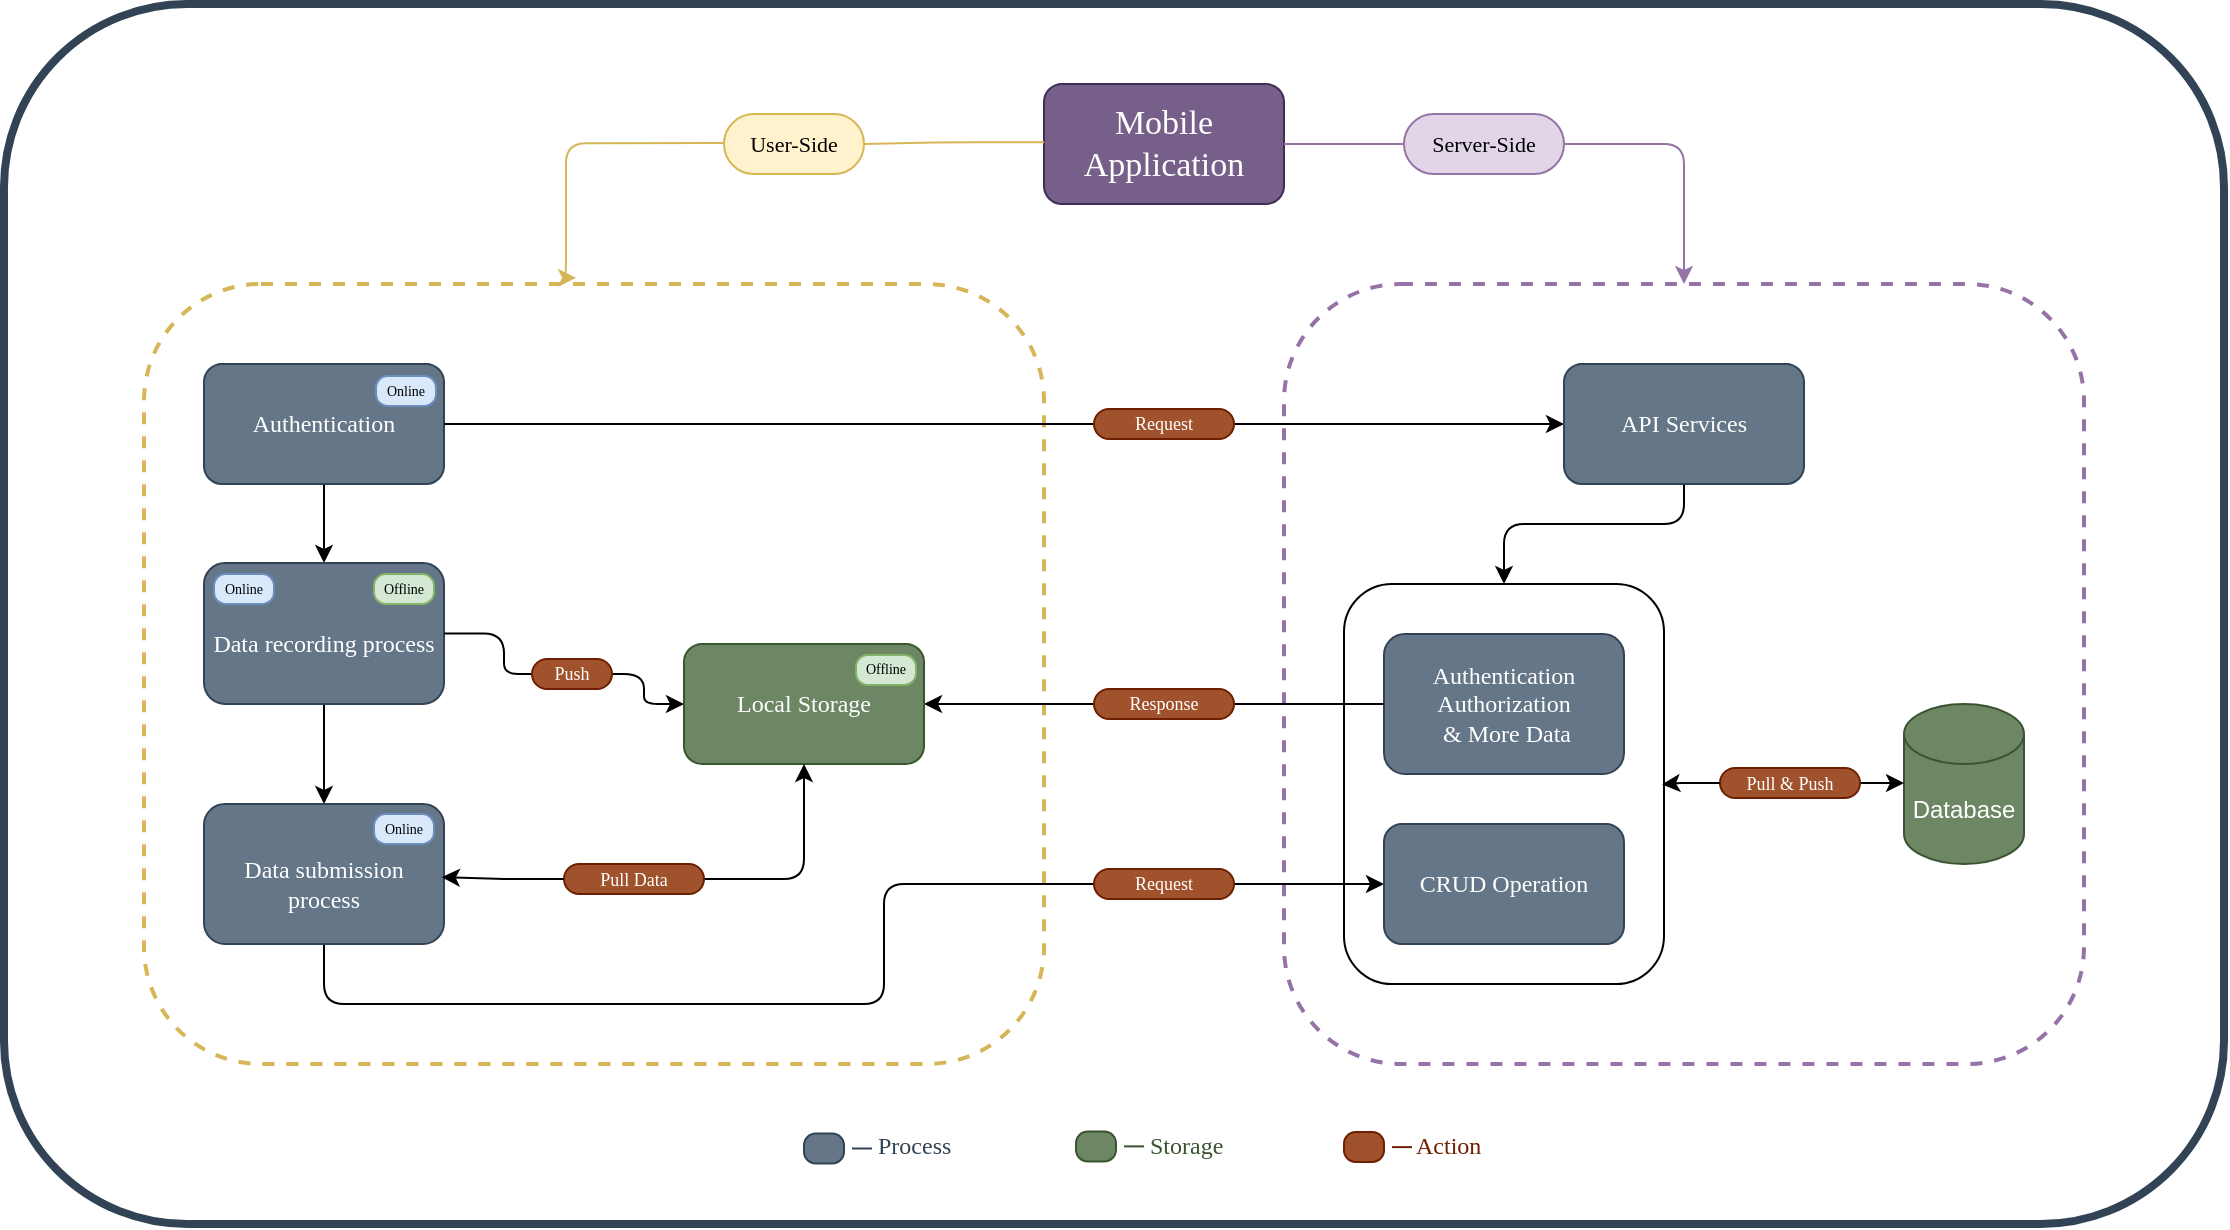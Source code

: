 <mxfile version="26.0.6">
  <diagram name="Page-1" id="-jsWknLSB2cgd7WFWsZX">
    <mxGraphModel dx="2359" dy="807" grid="1" gridSize="10" guides="1" tooltips="1" connect="1" arrows="1" fold="1" page="1" pageScale="1" pageWidth="850" pageHeight="1100" math="0" shadow="0">
      <root>
        <mxCell id="0" />
        <mxCell id="1" parent="0" />
        <mxCell id="3TScN3PvkGAsa4OGOtqx-119" value="" style="rounded=1;whiteSpace=wrap;html=1;fillColor=none;fontColor=#ffffff;strokeColor=#314354;strokeWidth=4;" vertex="1" parent="1">
          <mxGeometry x="-200" y="20" width="1110" height="610" as="geometry" />
        </mxCell>
        <mxCell id="3TScN3PvkGAsa4OGOtqx-5" value="" style="whiteSpace=wrap;html=1;fontFamily=K2D;fillColor=none;rounded=1;fontSource=https%3A%2F%2Ffonts.googleapis.com%2Fcss%3Ffamily%3DK2D;strokeColor=#9673a6;dashed=1;strokeWidth=2;" vertex="1" parent="1">
          <mxGeometry x="440" y="160" width="400" height="390" as="geometry" />
        </mxCell>
        <mxCell id="3TScN3PvkGAsa4OGOtqx-57" value="" style="whiteSpace=wrap;html=1;fontFamily=K2D;fillColor=none;rounded=1;fontSource=https%3A%2F%2Ffonts.googleapis.com%2Fcss%3Ffamily%3DK2D;" vertex="1" parent="1">
          <mxGeometry x="470" y="310" width="160" height="200" as="geometry" />
        </mxCell>
        <mxCell id="3TScN3PvkGAsa4OGOtqx-4" value="" style="edgeStyle=orthogonalEdgeStyle;rounded=1;orthogonalLoop=1;jettySize=auto;html=1;curved=0;exitX=0.001;exitY=0.485;exitDx=0;exitDy=0;exitPerimeter=0;entryX=0.48;entryY=-0.008;entryDx=0;entryDy=0;entryPerimeter=0;fillColor=#fff2cc;strokeColor=#d6b656;" edge="1" parent="1" source="3TScN3PvkGAsa4OGOtqx-71" target="3TScN3PvkGAsa4OGOtqx-3">
          <mxGeometry relative="1" as="geometry">
            <mxPoint x="280" y="30" as="sourcePoint" />
            <mxPoint x="80" y="150" as="targetPoint" />
            <Array as="points">
              <mxPoint x="81" y="89" />
            </Array>
          </mxGeometry>
        </mxCell>
        <mxCell id="3TScN3PvkGAsa4OGOtqx-6" value="" style="edgeStyle=orthogonalEdgeStyle;rounded=1;orthogonalLoop=1;jettySize=auto;html=1;curved=0;fillColor=#e1d5e7;strokeColor=#9673a6;" edge="1" parent="1" source="3TScN3PvkGAsa4OGOtqx-76" target="3TScN3PvkGAsa4OGOtqx-5">
          <mxGeometry relative="1" as="geometry">
            <Array as="points">
              <mxPoint x="640" y="90" />
            </Array>
          </mxGeometry>
        </mxCell>
        <mxCell id="3TScN3PvkGAsa4OGOtqx-1" value="Mobile Application" style="rounded=1;whiteSpace=wrap;html=1;fillColor=#76608a;fontFamily=K2D;fontSource=https%3A%2F%2Ffonts.googleapis.com%2Fcss%3Ffamily%3DK2D;fontColor=#ffffff;strokeColor=#432D57;fontSize=17;" vertex="1" parent="1">
          <mxGeometry x="320" y="60" width="120" height="60" as="geometry" />
        </mxCell>
        <mxCell id="3TScN3PvkGAsa4OGOtqx-3" value="" style="whiteSpace=wrap;html=1;fontFamily=K2D;fillColor=none;rounded=1;fontSource=https%3A%2F%2Ffonts.googleapis.com%2Fcss%3Ffamily%3DK2D;strokeColor=#d6b656;fillStyle=solid;dashed=1;strokeWidth=2;" vertex="1" parent="1">
          <mxGeometry x="-130" y="160" width="450" height="390" as="geometry" />
        </mxCell>
        <mxCell id="3TScN3PvkGAsa4OGOtqx-39" value="" style="edgeStyle=orthogonalEdgeStyle;rounded=0;orthogonalLoop=1;jettySize=auto;html=1;" edge="1" parent="1" source="3TScN3PvkGAsa4OGOtqx-15" target="3TScN3PvkGAsa4OGOtqx-38">
          <mxGeometry relative="1" as="geometry" />
        </mxCell>
        <mxCell id="3TScN3PvkGAsa4OGOtqx-40" style="edgeStyle=orthogonalEdgeStyle;rounded=0;orthogonalLoop=1;jettySize=auto;html=1;entryX=0;entryY=0.5;entryDx=0;entryDy=0;" edge="1" parent="1" source="3TScN3PvkGAsa4OGOtqx-80" target="3TScN3PvkGAsa4OGOtqx-14">
          <mxGeometry relative="1" as="geometry" />
        </mxCell>
        <mxCell id="3TScN3PvkGAsa4OGOtqx-15" value="&lt;meta charset=&quot;utf-8&quot;&gt;Authentication" style="rounded=1;whiteSpace=wrap;html=1;fontFamily=K2D;fontSource=https%3A%2F%2Ffonts.googleapis.com%2Fcss%3Ffamily%3DK2D;fillColor=#647687;fontColor=#ffffff;strokeColor=#314354;" vertex="1" parent="1">
          <mxGeometry x="-100" y="200" width="120" height="60" as="geometry" />
        </mxCell>
        <mxCell id="3TScN3PvkGAsa4OGOtqx-44" style="edgeStyle=orthogonalEdgeStyle;rounded=0;orthogonalLoop=1;jettySize=auto;html=1;" edge="1" parent="1" source="3TScN3PvkGAsa4OGOtqx-84" target="3TScN3PvkGAsa4OGOtqx-35">
          <mxGeometry relative="1" as="geometry" />
        </mxCell>
        <mxCell id="3TScN3PvkGAsa4OGOtqx-33" value="Authentication Authorization&lt;div&gt;&amp;nbsp;&amp;amp; More Data&lt;/div&gt;" style="rounded=1;whiteSpace=wrap;html=1;fontFamily=K2D;fontSource=https%3A%2F%2Ffonts.googleapis.com%2Fcss%3Ffamily%3DK2D;fillColor=#647687;fontColor=#ffffff;strokeColor=#314354;spacingTop=0;spacing=4;" vertex="1" parent="1">
          <mxGeometry x="490" y="335" width="120" height="70" as="geometry" />
        </mxCell>
        <mxCell id="3TScN3PvkGAsa4OGOtqx-35" value="Local Storage" style="rounded=1;whiteSpace=wrap;html=1;fontFamily=K2D;fontSource=https%3A%2F%2Ffonts.googleapis.com%2Fcss%3Ffamily%3DK2D;fillColor=#6d8764;fontColor=#ffffff;strokeColor=#3A5431;" vertex="1" parent="1">
          <mxGeometry x="140" y="340" width="120" height="60" as="geometry" />
        </mxCell>
        <mxCell id="3TScN3PvkGAsa4OGOtqx-48" style="edgeStyle=orthogonalEdgeStyle;rounded=1;orthogonalLoop=1;jettySize=auto;html=1;curved=0;exitX=0.5;exitY=1;exitDx=0;exitDy=0;" edge="1" parent="1" source="3TScN3PvkGAsa4OGOtqx-95" target="3TScN3PvkGAsa4OGOtqx-35">
          <mxGeometry relative="1" as="geometry">
            <Array as="points">
              <mxPoint x="84" y="355" />
              <mxPoint x="120" y="355" />
              <mxPoint x="120" y="370" />
            </Array>
          </mxGeometry>
        </mxCell>
        <mxCell id="3TScN3PvkGAsa4OGOtqx-50" value="" style="edgeStyle=orthogonalEdgeStyle;rounded=0;orthogonalLoop=1;jettySize=auto;html=1;" edge="1" parent="1" source="3TScN3PvkGAsa4OGOtqx-38" target="3TScN3PvkGAsa4OGOtqx-49">
          <mxGeometry relative="1" as="geometry" />
        </mxCell>
        <mxCell id="3TScN3PvkGAsa4OGOtqx-38" value="Data recording process" style="whiteSpace=wrap;html=1;fontFamily=K2D;fillColor=#647687;rounded=1;fontSource=https%3A%2F%2Ffonts.googleapis.com%2Fcss%3Ffamily%3DK2D;spacingBottom=0;spacingTop=10;fontColor=#ffffff;strokeColor=#314354;" vertex="1" parent="1">
          <mxGeometry x="-100" y="299.5" width="120" height="70.5" as="geometry" />
        </mxCell>
        <mxCell id="3TScN3PvkGAsa4OGOtqx-58" style="edgeStyle=orthogonalEdgeStyle;rounded=1;orthogonalLoop=1;jettySize=auto;html=1;entryX=0.5;entryY=0;entryDx=0;entryDy=0;curved=0;" edge="1" parent="1" source="3TScN3PvkGAsa4OGOtqx-14" target="3TScN3PvkGAsa4OGOtqx-57">
          <mxGeometry relative="1" as="geometry">
            <Array as="points">
              <mxPoint x="640" y="280" />
              <mxPoint x="550" y="280" />
            </Array>
          </mxGeometry>
        </mxCell>
        <mxCell id="3TScN3PvkGAsa4OGOtqx-14" value="API Services" style="rounded=1;whiteSpace=wrap;html=1;fontFamily=K2D;fontSource=https%3A%2F%2Ffonts.googleapis.com%2Fcss%3Ffamily%3DK2D;fillColor=#647687;fontColor=#ffffff;strokeColor=#314354;" vertex="1" parent="1">
          <mxGeometry x="580" y="200" width="120" height="60" as="geometry" />
        </mxCell>
        <mxCell id="3TScN3PvkGAsa4OGOtqx-51" style="edgeStyle=orthogonalEdgeStyle;rounded=1;orthogonalLoop=1;jettySize=auto;html=1;entryX=0.5;entryY=1;entryDx=0;entryDy=0;startArrow=none;startFill=0;curved=0;exitX=1;exitY=0.5;exitDx=0;exitDy=0;" edge="1" parent="1" source="3TScN3PvkGAsa4OGOtqx-91" target="3TScN3PvkGAsa4OGOtqx-35">
          <mxGeometry relative="1" as="geometry" />
        </mxCell>
        <mxCell id="3TScN3PvkGAsa4OGOtqx-55" style="edgeStyle=orthogonalEdgeStyle;rounded=1;orthogonalLoop=1;jettySize=auto;html=1;entryX=0;entryY=0.5;entryDx=0;entryDy=0;curved=0;exitX=0.5;exitY=1;exitDx=0;exitDy=0;" edge="1" parent="1" source="3TScN3PvkGAsa4OGOtqx-49" target="3TScN3PvkGAsa4OGOtqx-53">
          <mxGeometry relative="1" as="geometry">
            <Array as="points">
              <mxPoint x="-40" y="520" />
              <mxPoint x="240" y="520" />
              <mxPoint x="240" y="460" />
            </Array>
          </mxGeometry>
        </mxCell>
        <mxCell id="3TScN3PvkGAsa4OGOtqx-56" value="Request" style="edgeLabel;html=1;align=center;verticalAlign=middle;resizable=0;points=[];fontFamily=K2D;fontSource=https%3A%2F%2Ffonts.googleapis.com%2Fcss%3Ffamily%3DK2D;" vertex="1" connectable="0" parent="3TScN3PvkGAsa4OGOtqx-55">
          <mxGeometry x="0.627" y="1" relative="1" as="geometry">
            <mxPoint x="-1" y="-1" as="offset" />
          </mxGeometry>
        </mxCell>
        <mxCell id="3TScN3PvkGAsa4OGOtqx-49" value="Data submission process" style="whiteSpace=wrap;html=1;fontFamily=K2D;fillColor=#647687;rounded=1;fontSource=https%3A%2F%2Ffonts.googleapis.com%2Fcss%3Ffamily%3DK2D;spacingTop=10;fontColor=#ffffff;strokeColor=#314354;" vertex="1" parent="1">
          <mxGeometry x="-100" y="420" width="120" height="70" as="geometry" />
        </mxCell>
        <mxCell id="3TScN3PvkGAsa4OGOtqx-53" value="CRUD Operation" style="whiteSpace=wrap;html=1;fontFamily=K2D;fillColor=#647687;rounded=1;fontSource=https%3A%2F%2Ffonts.googleapis.com%2Fcss%3Ffamily%3DK2D;fontColor=#ffffff;strokeColor=#314354;" vertex="1" parent="1">
          <mxGeometry x="490" y="430" width="120" height="60" as="geometry" />
        </mxCell>
        <mxCell id="3TScN3PvkGAsa4OGOtqx-60" value="Database" style="shape=cylinder3;whiteSpace=wrap;html=1;boundedLbl=1;backgroundOutline=1;size=15;fillColor=#6d8764;fontColor=#ffffff;strokeColor=#3A5431;" vertex="1" parent="1">
          <mxGeometry x="750" y="370" width="60" height="80" as="geometry" />
        </mxCell>
        <mxCell id="3TScN3PvkGAsa4OGOtqx-64" value="&lt;font&gt;Offline&lt;/font&gt;" style="rounded=1;whiteSpace=wrap;html=1;fontFamily=K2D;fontSource=https%3A%2F%2Ffonts.googleapis.com%2Fcss%3Ffamily%3DK2D;fillColor=#d5e8d4;arcSize=39;verticalAlign=middle;spacingBottom=0;fontSize=7;strokeColor=#82b366;" vertex="1" parent="1">
          <mxGeometry x="226" y="345.5" width="30" height="15" as="geometry" />
        </mxCell>
        <mxCell id="3TScN3PvkGAsa4OGOtqx-66" value="&lt;font&gt;Online&lt;/font&gt;" style="rounded=1;whiteSpace=wrap;html=1;fontFamily=K2D;fontSource=https%3A%2F%2Ffonts.googleapis.com%2Fcss%3Ffamily%3DK2D;fillColor=#dae8fc;arcSize=39;verticalAlign=middle;spacingBottom=0;fontSize=7;strokeColor=#6c8ebf;" vertex="1" parent="1">
          <mxGeometry x="-14" y="206" width="30" height="15" as="geometry" />
        </mxCell>
        <mxCell id="3TScN3PvkGAsa4OGOtqx-68" value="&lt;font&gt;Online&lt;/font&gt;" style="rounded=1;whiteSpace=wrap;html=1;fontFamily=K2D;fontSource=https%3A%2F%2Ffonts.googleapis.com%2Fcss%3Ffamily%3DK2D;fillColor=#dae8fc;arcSize=39;verticalAlign=middle;spacingBottom=0;fontSize=7;strokeColor=#6c8ebf;" vertex="1" parent="1">
          <mxGeometry x="-15" y="425" width="30" height="15" as="geometry" />
        </mxCell>
        <mxCell id="3TScN3PvkGAsa4OGOtqx-69" value="&lt;font&gt;Online&lt;/font&gt;" style="rounded=1;whiteSpace=wrap;html=1;fontFamily=K2D;fontSource=https%3A%2F%2Ffonts.googleapis.com%2Fcss%3Ffamily%3DK2D;fillColor=#dae8fc;arcSize=39;verticalAlign=middle;spacingBottom=0;fontSize=7;strokeColor=#6c8ebf;" vertex="1" parent="1">
          <mxGeometry x="-95" y="305" width="30" height="15" as="geometry" />
        </mxCell>
        <mxCell id="3TScN3PvkGAsa4OGOtqx-70" value="&lt;font&gt;Offline&lt;/font&gt;" style="rounded=1;whiteSpace=wrap;html=1;fontFamily=K2D;fontSource=https%3A%2F%2Ffonts.googleapis.com%2Fcss%3Ffamily%3DK2D;fillColor=#d5e8d4;arcSize=39;verticalAlign=middle;spacingBottom=0;fontSize=7;strokeColor=#82b366;" vertex="1" parent="1">
          <mxGeometry x="-15" y="305" width="30" height="15" as="geometry" />
        </mxCell>
        <mxCell id="3TScN3PvkGAsa4OGOtqx-73" value="" style="edgeStyle=orthogonalEdgeStyle;rounded=1;orthogonalLoop=1;jettySize=auto;html=1;curved=0;exitX=0.001;exitY=0.485;exitDx=0;exitDy=0;exitPerimeter=0;entryX=1;entryY=0.5;entryDx=0;entryDy=0;endArrow=none;endFill=0;fillColor=#fff2cc;strokeColor=#d6b656;" edge="1" parent="1" source="3TScN3PvkGAsa4OGOtqx-1" target="3TScN3PvkGAsa4OGOtqx-71">
          <mxGeometry relative="1" as="geometry">
            <mxPoint x="320" y="89" as="sourcePoint" />
            <mxPoint x="81" y="157" as="targetPoint" />
            <Array as="points" />
          </mxGeometry>
        </mxCell>
        <mxCell id="3TScN3PvkGAsa4OGOtqx-71" value="&lt;span style=&quot;color: rgb(0, 0, 0); font-family: K2D; font-size: 11px; font-style: normal; font-variant-ligatures: normal; font-variant-caps: normal; font-weight: 400; letter-spacing: normal; orphans: 2; text-align: center; text-indent: 0px; text-transform: none; widows: 2; word-spacing: 0px; -webkit-text-stroke-width: 0px; white-space: nowrap; text-decoration-thickness: initial; text-decoration-style: initial; text-decoration-color: initial; float: none; display: inline !important;&quot;&gt;User-Side&lt;/span&gt;" style="rounded=1;whiteSpace=wrap;html=1;fillColor=#fff2cc;arcSize=50;strokeColor=#d6b656;" vertex="1" parent="1">
          <mxGeometry x="160" y="75" width="70" height="30" as="geometry" />
        </mxCell>
        <mxCell id="3TScN3PvkGAsa4OGOtqx-77" value="" style="edgeStyle=orthogonalEdgeStyle;rounded=1;orthogonalLoop=1;jettySize=auto;html=1;curved=0;endArrow=none;endFill=0;fillColor=#e1d5e7;strokeColor=#9673a6;" edge="1" parent="1" source="3TScN3PvkGAsa4OGOtqx-1" target="3TScN3PvkGAsa4OGOtqx-76">
          <mxGeometry relative="1" as="geometry">
            <mxPoint x="440" y="90" as="sourcePoint" />
            <mxPoint x="640" y="160" as="targetPoint" />
            <Array as="points" />
          </mxGeometry>
        </mxCell>
        <mxCell id="3TScN3PvkGAsa4OGOtqx-76" value="&lt;span style=&quot;font-family: K2D; font-size: 11px; text-wrap-mode: nowrap;&quot;&gt;Server-Side&lt;/span&gt;" style="rounded=1;whiteSpace=wrap;html=1;fillColor=#e1d5e7;arcSize=50;strokeColor=#9673a6;" vertex="1" parent="1">
          <mxGeometry x="500" y="75" width="80" height="30" as="geometry" />
        </mxCell>
        <mxCell id="3TScN3PvkGAsa4OGOtqx-81" value="" style="edgeStyle=orthogonalEdgeStyle;rounded=0;orthogonalLoop=1;jettySize=auto;html=1;entryX=0;entryY=0.5;entryDx=0;entryDy=0;endArrow=none;endFill=0;" edge="1" parent="1" source="3TScN3PvkGAsa4OGOtqx-15" target="3TScN3PvkGAsa4OGOtqx-80">
          <mxGeometry relative="1" as="geometry">
            <mxPoint x="20" y="230" as="sourcePoint" />
            <mxPoint x="580" y="230" as="targetPoint" />
          </mxGeometry>
        </mxCell>
        <mxCell id="3TScN3PvkGAsa4OGOtqx-80" value="&lt;span style=&quot;font-family: K2D; text-wrap-mode: nowrap;&quot;&gt;Request&lt;/span&gt;" style="rounded=1;whiteSpace=wrap;html=1;fillColor=#a0522d;arcSize=50;strokeColor=#6D1F00;fontColor=#ffffff;fontSize=9;spacingTop=0;" vertex="1" parent="1">
          <mxGeometry x="345" y="222.5" width="70" height="15" as="geometry" />
        </mxCell>
        <mxCell id="3TScN3PvkGAsa4OGOtqx-85" value="" style="edgeStyle=orthogonalEdgeStyle;rounded=0;orthogonalLoop=1;jettySize=auto;html=1;endArrow=none;endFill=0;" edge="1" parent="1" source="3TScN3PvkGAsa4OGOtqx-33" target="3TScN3PvkGAsa4OGOtqx-84">
          <mxGeometry relative="1" as="geometry">
            <mxPoint x="500" y="370" as="sourcePoint" />
            <mxPoint x="260" y="370" as="targetPoint" />
          </mxGeometry>
        </mxCell>
        <mxCell id="3TScN3PvkGAsa4OGOtqx-84" value="&lt;span style=&quot;font-family: K2D; text-wrap-mode: nowrap;&quot;&gt;&lt;font style=&quot;color: rgb(255, 255, 255);&quot;&gt;Response&lt;/font&gt;&lt;/span&gt;" style="rounded=1;whiteSpace=wrap;html=1;fillColor=#a0522d;arcSize=50;strokeColor=#6D1F00;fontColor=#ffffff;align=center;verticalAlign=middle;fontFamily=Helvetica;fontSize=9;spacingTop=0;" vertex="1" parent="1">
          <mxGeometry x="345" y="362.5" width="70" height="15" as="geometry" />
        </mxCell>
        <mxCell id="3TScN3PvkGAsa4OGOtqx-87" value="&lt;span style=&quot;font-family: K2D; text-wrap-mode: nowrap;&quot;&gt;Request&lt;/span&gt;" style="rounded=1;whiteSpace=wrap;html=1;fillColor=#a0522d;arcSize=50;strokeColor=#6D1F00;fontColor=#ffffff;align=center;verticalAlign=middle;fontFamily=Helvetica;fontSize=9;spacingTop=0;" vertex="1" parent="1">
          <mxGeometry x="345" y="452.5" width="70" height="15" as="geometry" />
        </mxCell>
        <mxCell id="3TScN3PvkGAsa4OGOtqx-91" value="&lt;span style=&quot;font-family: K2D; text-wrap-mode: nowrap;&quot;&gt;&lt;font style=&quot;color: rgb(255, 255, 255);&quot;&gt;Pull Data&lt;/font&gt;&lt;/span&gt;" style="rounded=1;whiteSpace=wrap;html=1;fillColor=#a0522d;arcSize=50;strokeColor=#6D1F00;fontColor=#ffffff;align=center;verticalAlign=middle;fontFamily=Helvetica;fontSize=9;spacingTop=0;" vertex="1" parent="1">
          <mxGeometry x="80" y="450" width="70" height="15" as="geometry" />
        </mxCell>
        <mxCell id="3TScN3PvkGAsa4OGOtqx-94" style="edgeStyle=orthogonalEdgeStyle;rounded=0;orthogonalLoop=1;jettySize=auto;html=1;entryX=0.991;entryY=0.523;entryDx=0;entryDy=0;entryPerimeter=0;" edge="1" parent="1" source="3TScN3PvkGAsa4OGOtqx-91" target="3TScN3PvkGAsa4OGOtqx-49">
          <mxGeometry relative="1" as="geometry" />
        </mxCell>
        <mxCell id="3TScN3PvkGAsa4OGOtqx-96" value="" style="edgeStyle=orthogonalEdgeStyle;rounded=1;orthogonalLoop=1;jettySize=auto;html=1;curved=0;entryX=0;entryY=0.5;entryDx=0;entryDy=0;endArrow=none;endFill=0;" edge="1" parent="1" source="3TScN3PvkGAsa4OGOtqx-38" target="3TScN3PvkGAsa4OGOtqx-95">
          <mxGeometry relative="1" as="geometry">
            <mxPoint x="20" y="335" as="sourcePoint" />
            <mxPoint x="140" y="370" as="targetPoint" />
            <Array as="points">
              <mxPoint x="50" y="335" />
              <mxPoint x="50" y="355" />
            </Array>
          </mxGeometry>
        </mxCell>
        <mxCell id="3TScN3PvkGAsa4OGOtqx-95" value="&lt;span style=&quot;font-family: K2D; text-wrap-mode: nowrap;&quot;&gt;&lt;font style=&quot;color: rgb(255, 255, 255);&quot;&gt;Push&lt;/font&gt;&lt;/span&gt;" style="rounded=1;whiteSpace=wrap;html=1;fillColor=#a0522d;arcSize=50;strokeColor=#6D1F00;fontColor=#ffffff;align=center;verticalAlign=middle;fontFamily=Helvetica;fontSize=9;spacingTop=0;" vertex="1" parent="1">
          <mxGeometry x="64" y="347.5" width="40" height="15" as="geometry" />
        </mxCell>
        <mxCell id="3TScN3PvkGAsa4OGOtqx-99" value="" style="edgeStyle=orthogonalEdgeStyle;rounded=0;orthogonalLoop=1;jettySize=auto;html=1;" edge="1" parent="1" source="3TScN3PvkGAsa4OGOtqx-97" target="3TScN3PvkGAsa4OGOtqx-60">
          <mxGeometry relative="1" as="geometry">
            <Array as="points">
              <mxPoint x="740" y="410" />
              <mxPoint x="740" y="410" />
            </Array>
          </mxGeometry>
        </mxCell>
        <mxCell id="3TScN3PvkGAsa4OGOtqx-97" value="&lt;font face=&quot;K2D&quot;&gt;&lt;span style=&quot;text-wrap-mode: nowrap;&quot;&gt;Pull &amp;amp; Push&lt;/span&gt;&lt;/font&gt;" style="rounded=1;whiteSpace=wrap;html=1;fillColor=#a0522d;arcSize=50;strokeColor=#6D1F00;fontColor=#ffffff;align=center;verticalAlign=middle;fontFamily=Helvetica;fontSize=9;spacing=0;spacingBottom=0;spacingTop=0;" vertex="1" parent="1">
          <mxGeometry x="658" y="402" width="70" height="15" as="geometry" />
        </mxCell>
        <mxCell id="3TScN3PvkGAsa4OGOtqx-101" style="edgeStyle=orthogonalEdgeStyle;rounded=0;orthogonalLoop=1;jettySize=auto;html=1;entryX=0.994;entryY=0.501;entryDx=0;entryDy=0;entryPerimeter=0;" edge="1" parent="1" source="3TScN3PvkGAsa4OGOtqx-97" target="3TScN3PvkGAsa4OGOtqx-57">
          <mxGeometry relative="1" as="geometry" />
        </mxCell>
        <mxCell id="3TScN3PvkGAsa4OGOtqx-118" value="" style="group" vertex="1" connectable="0" parent="1">
          <mxGeometry x="200" y="583" width="364" height="17.75" as="geometry" />
        </mxCell>
        <mxCell id="3TScN3PvkGAsa4OGOtqx-112" value="" style="group;flipV=1;" vertex="1" connectable="0" parent="3TScN3PvkGAsa4OGOtqx-118">
          <mxGeometry x="270" y="0.25" width="94" height="17.5" as="geometry" />
        </mxCell>
        <mxCell id="3TScN3PvkGAsa4OGOtqx-105" value="" style="rounded=1;whiteSpace=wrap;html=1;fontFamily=K2D;fontSource=https%3A%2F%2Ffonts.googleapis.com%2Fcss%3Ffamily%3DK2D;fillColor=#a0522d;arcSize=39;verticalAlign=middle;spacingBottom=0;fontSize=7;strokeColor=#6D1F00;fontColor=#ffffff;" vertex="1" parent="3TScN3PvkGAsa4OGOtqx-112">
          <mxGeometry y="0.75" width="20" height="15" as="geometry" />
        </mxCell>
        <mxCell id="3TScN3PvkGAsa4OGOtqx-108" value="&lt;font style=&quot;color: light-dark(rgb(109, 32, 0), rgb(0, 93, 0));&quot;&gt;Action&lt;/font&gt;" style="text;html=1;align=left;verticalAlign=middle;whiteSpace=wrap;rounded=0;fontFamily=K2D;fontSource=https%3A%2F%2Ffonts.googleapis.com%2Fcss%3Ffamily%3DK2D;" vertex="1" parent="3TScN3PvkGAsa4OGOtqx-112">
          <mxGeometry x="34" y="-1" width="60" height="17.5" as="geometry" />
        </mxCell>
        <mxCell id="3TScN3PvkGAsa4OGOtqx-111" value="" style="endArrow=none;html=1;rounded=0;exitX=1;exitY=0.5;exitDx=0;exitDy=0;entryX=0;entryY=0.5;entryDx=0;entryDy=0;fillColor=#a0522d;strokeColor=#6D1F00;" edge="1" parent="3TScN3PvkGAsa4OGOtqx-112">
          <mxGeometry width="50" height="50" relative="1" as="geometry">
            <mxPoint x="24" y="8.31" as="sourcePoint" />
            <mxPoint x="34" y="8.31" as="targetPoint" />
          </mxGeometry>
        </mxCell>
        <mxCell id="3TScN3PvkGAsa4OGOtqx-114" value="" style="group" vertex="1" connectable="0" parent="3TScN3PvkGAsa4OGOtqx-118">
          <mxGeometry width="94" height="17.5" as="geometry" />
        </mxCell>
        <mxCell id="3TScN3PvkGAsa4OGOtqx-102" value="" style="rounded=1;whiteSpace=wrap;html=1;fontFamily=K2D;fontSource=https%3A%2F%2Ffonts.googleapis.com%2Fcss%3Ffamily%3DK2D;fillColor=#647687;arcSize=39;verticalAlign=middle;spacingBottom=0;fontSize=7;strokeColor=#314354;fontColor=#ffffff;flipV=1;" vertex="1" parent="3TScN3PvkGAsa4OGOtqx-114">
          <mxGeometry y="1.75" width="20" height="15" as="geometry" />
        </mxCell>
        <mxCell id="3TScN3PvkGAsa4OGOtqx-106" value="&lt;font style=&quot;color: light-dark(rgb(49, 67, 84), rgb(237, 237, 237));&quot;&gt;Process&lt;/font&gt;" style="text;html=1;align=left;verticalAlign=middle;whiteSpace=wrap;rounded=0;fontFamily=K2D;fontSource=https%3A%2F%2Ffonts.googleapis.com%2Fcss%3Ffamily%3DK2D;flipV=1;" vertex="1" parent="3TScN3PvkGAsa4OGOtqx-114">
          <mxGeometry x="35" y="-1" width="60" height="17.5" as="geometry" />
        </mxCell>
        <mxCell id="3TScN3PvkGAsa4OGOtqx-109" value="" style="endArrow=none;html=1;rounded=0;exitX=1;exitY=0.5;exitDx=0;exitDy=0;entryX=0;entryY=0.5;entryDx=0;entryDy=0;fillColor=#647687;strokeColor=#314354;" edge="1" parent="3TScN3PvkGAsa4OGOtqx-114">
          <mxGeometry width="50" height="50" relative="1" as="geometry">
            <mxPoint x="24" y="9.25" as="sourcePoint" />
            <mxPoint x="34" y="9.25" as="targetPoint" />
          </mxGeometry>
        </mxCell>
        <mxCell id="3TScN3PvkGAsa4OGOtqx-116" value="" style="group;flipV=1;" vertex="1" connectable="0" parent="3TScN3PvkGAsa4OGOtqx-118">
          <mxGeometry x="136" width="94" height="17.5" as="geometry" />
        </mxCell>
        <mxCell id="3TScN3PvkGAsa4OGOtqx-107" value="&lt;font style=&quot;color: light-dark(rgb(58, 84, 49), rgb(237, 237, 237));&quot;&gt;Storage&lt;/font&gt;" style="text;html=1;align=left;verticalAlign=middle;whiteSpace=wrap;rounded=0;fontFamily=K2D;fontSource=https%3A%2F%2Ffonts.googleapis.com%2Fcss%3Ffamily%3DK2D;" vertex="1" parent="3TScN3PvkGAsa4OGOtqx-116">
          <mxGeometry x="35" y="-1" width="60" height="17.5" as="geometry" />
        </mxCell>
        <mxCell id="3TScN3PvkGAsa4OGOtqx-113" value="" style="group" vertex="1" connectable="0" parent="3TScN3PvkGAsa4OGOtqx-116">
          <mxGeometry y="0.75" width="34" height="15" as="geometry" />
        </mxCell>
        <mxCell id="3TScN3PvkGAsa4OGOtqx-104" value="" style="rounded=1;whiteSpace=wrap;html=1;fontFamily=K2D;fontSource=https%3A%2F%2Ffonts.googleapis.com%2Fcss%3Ffamily%3DK2D;fillColor=#6d8764;arcSize=39;verticalAlign=middle;spacingBottom=0;fontSize=7;strokeColor=#3A5431;fontColor=#ffffff;" vertex="1" parent="3TScN3PvkGAsa4OGOtqx-113">
          <mxGeometry width="20" height="15" as="geometry" />
        </mxCell>
        <mxCell id="3TScN3PvkGAsa4OGOtqx-110" value="" style="endArrow=none;html=1;rounded=0;exitX=1;exitY=0.5;exitDx=0;exitDy=0;entryX=0;entryY=0.5;entryDx=0;entryDy=0;fillColor=#6d8764;strokeColor=#3A5431;" edge="1" parent="3TScN3PvkGAsa4OGOtqx-113">
          <mxGeometry width="50" height="50" relative="1" as="geometry">
            <mxPoint x="24" y="7.44" as="sourcePoint" />
            <mxPoint x="34" y="7.44" as="targetPoint" />
          </mxGeometry>
        </mxCell>
      </root>
    </mxGraphModel>
  </diagram>
</mxfile>
